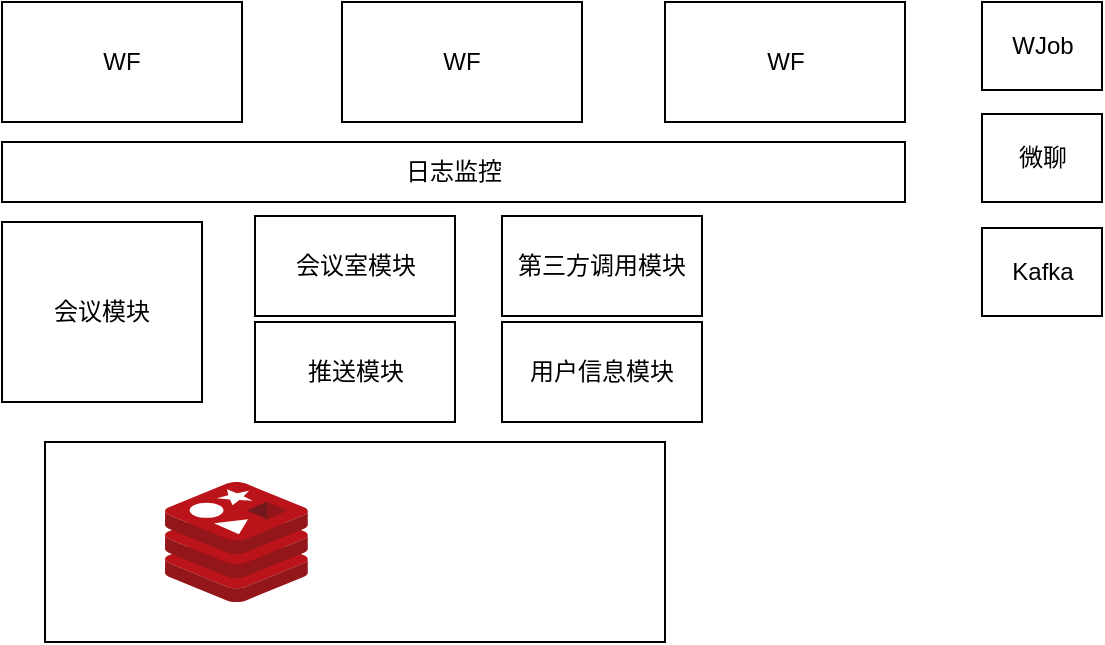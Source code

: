 <mxfile version="13.9.6" type="github" pages="2">
  <diagram name="Page-1" id="e7e014a7-5840-1c2e-5031-d8a46d1fe8dd">
    <mxGraphModel dx="1278" dy="548" grid="1" gridSize="10" guides="1" tooltips="1" connect="1" arrows="1" fold="1" page="1" pageScale="1" pageWidth="1169" pageHeight="826" background="#ffffff" math="0" shadow="0">
      <root>
        <mxCell id="0" />
        <mxCell id="1" parent="0" />
        <mxCell id="FoGvRZkrYBHEtC-wr9ac-1" value="" style="rounded=0;whiteSpace=wrap;html=1;" vertex="1" parent="1">
          <mxGeometry x="181.5" y="620" width="310" height="100" as="geometry" />
        </mxCell>
        <mxCell id="sxI7bLIg5NEw1aMQBNPB-42" value="WJob" style="html=1;" parent="1" vertex="1">
          <mxGeometry x="650" y="400" width="60" height="44" as="geometry" />
        </mxCell>
        <mxCell id="sxI7bLIg5NEw1aMQBNPB-52" value="" style="shape=image;html=1;verticalAlign=top;verticalLabelPosition=bottom;labelBackgroundColor=#ffffff;imageAspect=0;aspect=fixed;image=https://cdn4.iconfinder.com/data/icons/logos-brands-5/24/mysql-128.png" parent="1" vertex="1">
          <mxGeometry x="370" y="627" width="83" height="83" as="geometry" />
        </mxCell>
        <mxCell id="sxI7bLIg5NEw1aMQBNPB-55" value="" style="aspect=fixed;html=1;points=[];align=center;image;fontSize=12;image=img/lib/mscae/Cache_Redis_Product.svg;" parent="1" vertex="1">
          <mxGeometry x="241.5" y="640" width="71.43" height="60" as="geometry" />
        </mxCell>
        <mxCell id="sxI7bLIg5NEw1aMQBNPB-57" value="WF" style="rounded=0;whiteSpace=wrap;html=1;" parent="1" vertex="1">
          <mxGeometry x="160" y="400" width="120" height="60" as="geometry" />
        </mxCell>
        <mxCell id="sxI7bLIg5NEw1aMQBNPB-59" value="会议模块" style="rounded=0;whiteSpace=wrap;html=1;" parent="1" vertex="1">
          <mxGeometry x="160" y="510" width="100" height="90" as="geometry" />
        </mxCell>
        <mxCell id="sxI7bLIg5NEw1aMQBNPB-60" value="会议室模块" style="rounded=0;whiteSpace=wrap;html=1;" parent="1" vertex="1">
          <mxGeometry x="286.5" y="507" width="100" height="50" as="geometry" />
        </mxCell>
        <mxCell id="sxI7bLIg5NEw1aMQBNPB-62" value="推送模块" style="rounded=0;whiteSpace=wrap;html=1;" parent="1" vertex="1">
          <mxGeometry x="286.5" y="560" width="100" height="50" as="geometry" />
        </mxCell>
        <mxCell id="sxI7bLIg5NEw1aMQBNPB-63" value="第三方调用模块" style="rounded=0;whiteSpace=wrap;html=1;" parent="1" vertex="1">
          <mxGeometry x="410" y="507" width="100" height="50" as="geometry" />
        </mxCell>
        <mxCell id="sxI7bLIg5NEw1aMQBNPB-64" value="WF" style="rounded=0;whiteSpace=wrap;html=1;" parent="1" vertex="1">
          <mxGeometry x="330" y="400" width="120" height="60" as="geometry" />
        </mxCell>
        <mxCell id="sxI7bLIg5NEw1aMQBNPB-65" value="WF" style="rounded=0;whiteSpace=wrap;html=1;" parent="1" vertex="1">
          <mxGeometry x="491.5" y="400" width="120" height="60" as="geometry" />
        </mxCell>
        <mxCell id="sxI7bLIg5NEw1aMQBNPB-69" value="微聊" style="html=1;" parent="1" vertex="1">
          <mxGeometry x="650" y="456" width="60" height="44" as="geometry" />
        </mxCell>
        <mxCell id="sxI7bLIg5NEw1aMQBNPB-70" value="Kafka" style="html=1;" parent="1" vertex="1">
          <mxGeometry x="650" y="513" width="60" height="44" as="geometry" />
        </mxCell>
        <mxCell id="FoGvRZkrYBHEtC-wr9ac-4" value="日志监控" style="rounded=0;whiteSpace=wrap;html=1;" vertex="1" parent="1">
          <mxGeometry x="160" y="470" width="451.5" height="30" as="geometry" />
        </mxCell>
        <mxCell id="FoGvRZkrYBHEtC-wr9ac-7" value="用户信息模块" style="rounded=0;whiteSpace=wrap;html=1;" vertex="1" parent="1">
          <mxGeometry x="410" y="560" width="100" height="50" as="geometry" />
        </mxCell>
      </root>
    </mxGraphModel>
  </diagram>
  <diagram id="ScodU-VppGZNiEE2D1oO" name="Page-2">
    <mxGraphModel dx="2105" dy="548" grid="1" gridSize="10" guides="1" tooltips="1" connect="1" arrows="1" fold="1" page="1" pageScale="1" pageWidth="827" pageHeight="1169" math="0" shadow="0">
      <root>
        <mxCell id="Jc8TKW2NatCU_KrNYgRV-0" />
        <mxCell id="Jc8TKW2NatCU_KrNYgRV-1" parent="Jc8TKW2NatCU_KrNYgRV-0" />
        <mxCell id="BsJl3nNRGO4muCpbRTvP-14" value="" style="rounded=0;whiteSpace=wrap;html=1;" vertex="1" parent="Jc8TKW2NatCU_KrNYgRV-1">
          <mxGeometry x="230" y="465" width="610" height="120" as="geometry" />
        </mxCell>
        <mxCell id="BsJl3nNRGO4muCpbRTvP-12" value="" style="rounded=0;whiteSpace=wrap;html=1;" vertex="1" parent="Jc8TKW2NatCU_KrNYgRV-1">
          <mxGeometry x="230" y="330" width="610" height="120" as="geometry" />
        </mxCell>
        <mxCell id="BsJl3nNRGO4muCpbRTvP-6" value="" style="rounded=0;whiteSpace=wrap;html=1;" vertex="1" parent="Jc8TKW2NatCU_KrNYgRV-1">
          <mxGeometry x="230" y="200" width="610" height="120" as="geometry" />
        </mxCell>
        <mxCell id="BsJl3nNRGO4muCpbRTvP-22" value="Access日志" style="edgeStyle=none;rounded=0;orthogonalLoop=1;jettySize=auto;html=1;exitX=1;exitY=0.5;exitDx=0;exitDy=0;" edge="1" parent="Jc8TKW2NatCU_KrNYgRV-1" source="BsJl3nNRGO4muCpbRTvP-0">
          <mxGeometry relative="1" as="geometry">
            <mxPoint x="226" y="260" as="targetPoint" />
          </mxGeometry>
        </mxCell>
        <mxCell id="BsJl3nNRGO4muCpbRTvP-23" style="edgeStyle=none;rounded=0;orthogonalLoop=1;jettySize=auto;html=1;exitX=1;exitY=0.5;exitDx=0;exitDy=0;entryX=0;entryY=0.5;entryDx=0;entryDy=0;" edge="1" parent="Jc8TKW2NatCU_KrNYgRV-1" source="BsJl3nNRGO4muCpbRTvP-0" target="BsJl3nNRGO4muCpbRTvP-12">
          <mxGeometry relative="1" as="geometry" />
        </mxCell>
        <mxCell id="BsJl3nNRGO4muCpbRTvP-26" value="日志" style="edgeLabel;html=1;align=center;verticalAlign=middle;resizable=0;points=[];" vertex="1" connectable="0" parent="BsJl3nNRGO4muCpbRTvP-23">
          <mxGeometry x="-0.15" y="-2" relative="1" as="geometry">
            <mxPoint y="-4.14" as="offset" />
          </mxGeometry>
        </mxCell>
        <mxCell id="BsJl3nNRGO4muCpbRTvP-24" style="edgeStyle=none;rounded=0;orthogonalLoop=1;jettySize=auto;html=1;exitX=1;exitY=0.5;exitDx=0;exitDy=0;entryX=0;entryY=0.5;entryDx=0;entryDy=0;" edge="1" parent="Jc8TKW2NatCU_KrNYgRV-1" source="BsJl3nNRGO4muCpbRTvP-0" target="BsJl3nNRGO4muCpbRTvP-14">
          <mxGeometry relative="1" as="geometry" />
        </mxCell>
        <mxCell id="BsJl3nNRGO4muCpbRTvP-27" value="上报" style="edgeLabel;html=1;align=center;verticalAlign=middle;resizable=0;points=[];" vertex="1" connectable="0" parent="BsJl3nNRGO4muCpbRTvP-24">
          <mxGeometry x="-0.13" y="1" relative="1" as="geometry">
            <mxPoint as="offset" />
          </mxGeometry>
        </mxCell>
        <mxCell id="BsJl3nNRGO4muCpbRTvP-0" value="WF" style="rounded=0;whiteSpace=wrap;html=1;" vertex="1" parent="Jc8TKW2NatCU_KrNYgRV-1">
          <mxGeometry x="-30" y="355" width="120" height="60" as="geometry" />
        </mxCell>
        <mxCell id="BsJl3nNRGO4muCpbRTvP-1" value="kafka" style="rounded=0;whiteSpace=wrap;html=1;" vertex="1" parent="Jc8TKW2NatCU_KrNYgRV-1">
          <mxGeometry x="250" y="370" width="120" height="60" as="geometry" />
        </mxCell>
        <mxCell id="BsJl3nNRGO4muCpbRTvP-2" value="HDFS" style="rounded=0;whiteSpace=wrap;html=1;" vertex="1" parent="Jc8TKW2NatCU_KrNYgRV-1">
          <mxGeometry x="250" y="230" width="120" height="60" as="geometry" />
        </mxCell>
        <mxCell id="BsJl3nNRGO4muCpbRTvP-3" value="WMonitor" style="rounded=0;whiteSpace=wrap;html=1;" vertex="1" parent="Jc8TKW2NatCU_KrNYgRV-1">
          <mxGeometry x="260" y="510" width="120" height="60" as="geometry" />
        </mxCell>
        <mxCell id="BsJl3nNRGO4muCpbRTvP-4" value="58DP" style="rounded=0;whiteSpace=wrap;html=1;" vertex="1" parent="Jc8TKW2NatCU_KrNYgRV-1">
          <mxGeometry x="400" y="230" width="120" height="60" as="geometry" />
        </mxCell>
        <mxCell id="BsJl3nNRGO4muCpbRTvP-5" value="Hive" style="rounded=0;whiteSpace=wrap;html=1;" vertex="1" parent="Jc8TKW2NatCU_KrNYgRV-1">
          <mxGeometry x="550" y="230" width="120" height="60" as="geometry" />
        </mxCell>
        <mxCell id="BsJl3nNRGO4muCpbRTvP-7" value="Logstash" style="rounded=0;whiteSpace=wrap;html=1;" vertex="1" parent="Jc8TKW2NatCU_KrNYgRV-1">
          <mxGeometry x="400" y="370" width="120" height="60" as="geometry" />
        </mxCell>
        <mxCell id="BsJl3nNRGO4muCpbRTvP-8" value="ES" style="rounded=0;whiteSpace=wrap;html=1;" vertex="1" parent="Jc8TKW2NatCU_KrNYgRV-1">
          <mxGeometry x="550" y="370" width="120" height="60" as="geometry" />
        </mxCell>
        <mxCell id="BsJl3nNRGO4muCpbRTvP-9" value="kibana" style="rounded=0;whiteSpace=wrap;html=1;" vertex="1" parent="Jc8TKW2NatCU_KrNYgRV-1">
          <mxGeometry x="707" y="370" width="120" height="60" as="geometry" />
        </mxCell>
        <mxCell id="BsJl3nNRGO4muCpbRTvP-10" value="WMonitor预警" style="rounded=0;whiteSpace=wrap;html=1;" vertex="1" parent="Jc8TKW2NatCU_KrNYgRV-1">
          <mxGeometry x="430" y="510" width="120" height="60" as="geometry" />
        </mxCell>
        <mxCell id="BsJl3nNRGO4muCpbRTvP-11" value="&lt;span&gt;数据分析统计&lt;/span&gt;" style="text;html=1;align=center;verticalAlign=middle;resizable=0;points=[];autosize=1;" vertex="1" parent="Jc8TKW2NatCU_KrNYgRV-1">
          <mxGeometry x="740" y="240" width="90" height="20" as="geometry" />
        </mxCell>
        <mxCell id="BsJl3nNRGO4muCpbRTvP-15" value="&lt;span&gt;日志查询&lt;/span&gt;" style="text;html=1;align=center;verticalAlign=middle;resizable=0;points=[];autosize=1;" vertex="1" parent="Jc8TKW2NatCU_KrNYgRV-1">
          <mxGeometry x="755" y="340" width="60" height="20" as="geometry" />
        </mxCell>
        <mxCell id="BsJl3nNRGO4muCpbRTvP-16" value="监控报警" style="text;html=1;align=center;verticalAlign=middle;resizable=0;points=[];autosize=1;" vertex="1" parent="Jc8TKW2NatCU_KrNYgRV-1">
          <mxGeometry x="755" y="480" width="60" height="20" as="geometry" />
        </mxCell>
        <mxCell id="BsJl3nNRGO4muCpbRTvP-20" style="rounded=0;orthogonalLoop=1;jettySize=auto;html=1;entryX=0;entryY=0.5;entryDx=0;entryDy=0;" edge="1" parent="Jc8TKW2NatCU_KrNYgRV-1" source="BsJl3nNRGO4muCpbRTvP-18" target="BsJl3nNRGO4muCpbRTvP-0">
          <mxGeometry relative="1" as="geometry" />
        </mxCell>
        <mxCell id="BsJl3nNRGO4muCpbRTvP-18" value="" style="verticalLabelPosition=bottom;html=1;verticalAlign=top;align=center;strokeColor=none;fillColor=#00BEF2;shape=mxgraph.azure.user;" vertex="1" parent="Jc8TKW2NatCU_KrNYgRV-1">
          <mxGeometry x="-130" y="360" width="47.5" height="50" as="geometry" />
        </mxCell>
      </root>
    </mxGraphModel>
  </diagram>
</mxfile>

